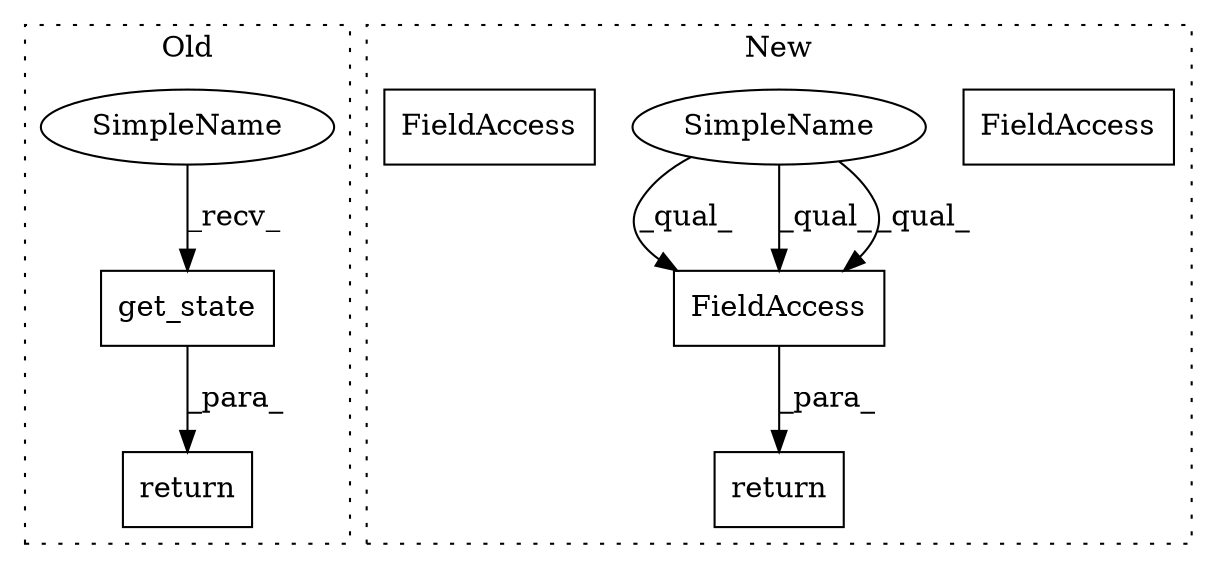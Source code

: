 digraph G {
subgraph cluster0 {
1 [label="get_state" a="32" s="904" l="11" shape="box"];
3 [label="return" a="41" s="892" l="7" shape="box"];
5 [label="SimpleName" a="42" s="899" l="4" shape="ellipse"];
label = "Old";
style="dotted";
}
subgraph cluster1 {
2 [label="return" a="41" s="892" l="7" shape="box"];
4 [label="FieldAccess" a="22" s="899" l="11" shape="box"];
6 [label="SimpleName" a="42" s="899" l="4" shape="ellipse"];
7 [label="FieldAccess" a="22" s="899" l="11" shape="box"];
8 [label="FieldAccess" a="22" s="899" l="11" shape="box"];
label = "New";
style="dotted";
}
1 -> 3 [label="_para_"];
5 -> 1 [label="_recv_"];
6 -> 8 [label="_qual_"];
6 -> 8 [label="_qual_"];
6 -> 8 [label="_qual_"];
8 -> 2 [label="_para_"];
}